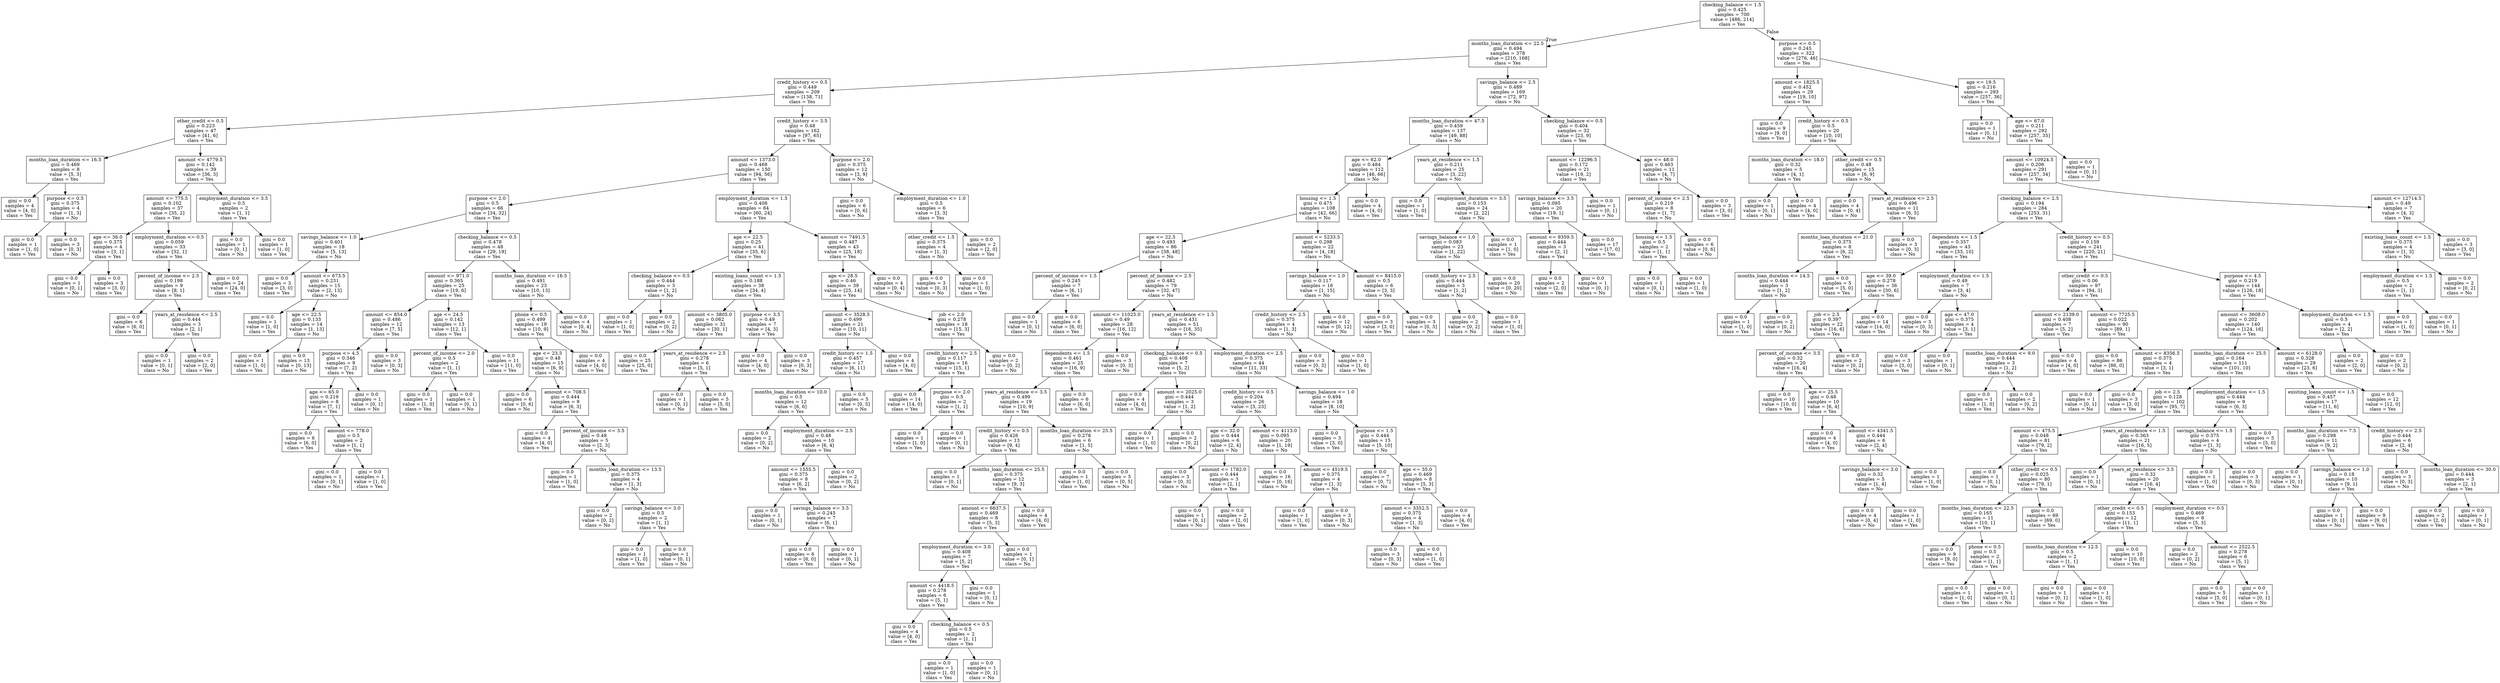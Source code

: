 digraph Tree {
node [shape=box] ;
0 [label="checking_balance <= 1.5\ngini = 0.425\nsamples = 700\nvalue = [486, 214]\nclass = Yes"] ;
1 [label="months_loan_duration <= 22.5\ngini = 0.494\nsamples = 378\nvalue = [210, 168]\nclass = Yes"] ;
0 -> 1 [labeldistance=2.5, labelangle=45, headlabel="True"] ;
2 [label="credit_history <= 0.5\ngini = 0.449\nsamples = 209\nvalue = [138, 71]\nclass = Yes"] ;
1 -> 2 ;
3 [label="other_credit <= 0.5\ngini = 0.223\nsamples = 47\nvalue = [41, 6]\nclass = Yes"] ;
2 -> 3 ;
4 [label="months_loan_duration <= 16.5\ngini = 0.469\nsamples = 8\nvalue = [5, 3]\nclass = Yes"] ;
3 -> 4 ;
5 [label="gini = 0.0\nsamples = 4\nvalue = [4, 0]\nclass = Yes"] ;
4 -> 5 ;
6 [label="purpose <= 0.5\ngini = 0.375\nsamples = 4\nvalue = [1, 3]\nclass = No"] ;
4 -> 6 ;
7 [label="gini = 0.0\nsamples = 1\nvalue = [1, 0]\nclass = Yes"] ;
6 -> 7 ;
8 [label="gini = 0.0\nsamples = 3\nvalue = [0, 3]\nclass = No"] ;
6 -> 8 ;
9 [label="amount <= 4779.5\ngini = 0.142\nsamples = 39\nvalue = [36, 3]\nclass = Yes"] ;
3 -> 9 ;
10 [label="amount <= 775.5\ngini = 0.102\nsamples = 37\nvalue = [35, 2]\nclass = Yes"] ;
9 -> 10 ;
11 [label="age <= 36.0\ngini = 0.375\nsamples = 4\nvalue = [3, 1]\nclass = Yes"] ;
10 -> 11 ;
12 [label="gini = 0.0\nsamples = 1\nvalue = [0, 1]\nclass = No"] ;
11 -> 12 ;
13 [label="gini = 0.0\nsamples = 3\nvalue = [3, 0]\nclass = Yes"] ;
11 -> 13 ;
14 [label="employment_duration <= 0.5\ngini = 0.059\nsamples = 33\nvalue = [32, 1]\nclass = Yes"] ;
10 -> 14 ;
15 [label="percent_of_income <= 2.5\ngini = 0.198\nsamples = 9\nvalue = [8, 1]\nclass = Yes"] ;
14 -> 15 ;
16 [label="gini = 0.0\nsamples = 6\nvalue = [6, 0]\nclass = Yes"] ;
15 -> 16 ;
17 [label="years_at_residence <= 2.5\ngini = 0.444\nsamples = 3\nvalue = [2, 1]\nclass = Yes"] ;
15 -> 17 ;
18 [label="gini = 0.0\nsamples = 1\nvalue = [0, 1]\nclass = No"] ;
17 -> 18 ;
19 [label="gini = 0.0\nsamples = 2\nvalue = [2, 0]\nclass = Yes"] ;
17 -> 19 ;
20 [label="gini = 0.0\nsamples = 24\nvalue = [24, 0]\nclass = Yes"] ;
14 -> 20 ;
21 [label="employment_duration <= 3.5\ngini = 0.5\nsamples = 2\nvalue = [1, 1]\nclass = Yes"] ;
9 -> 21 ;
22 [label="gini = 0.0\nsamples = 1\nvalue = [0, 1]\nclass = No"] ;
21 -> 22 ;
23 [label="gini = 0.0\nsamples = 1\nvalue = [1, 0]\nclass = Yes"] ;
21 -> 23 ;
24 [label="credit_history <= 3.5\ngini = 0.48\nsamples = 162\nvalue = [97, 65]\nclass = Yes"] ;
2 -> 24 ;
25 [label="amount <= 1373.0\ngini = 0.468\nsamples = 150\nvalue = [94, 56]\nclass = Yes"] ;
24 -> 25 ;
26 [label="purpose <= 2.0\ngini = 0.5\nsamples = 66\nvalue = [34, 32]\nclass = Yes"] ;
25 -> 26 ;
27 [label="savings_balance <= 1.0\ngini = 0.401\nsamples = 18\nvalue = [5, 13]\nclass = No"] ;
26 -> 27 ;
28 [label="gini = 0.0\nsamples = 3\nvalue = [3, 0]\nclass = Yes"] ;
27 -> 28 ;
29 [label="amount <= 673.5\ngini = 0.231\nsamples = 15\nvalue = [2, 13]\nclass = No"] ;
27 -> 29 ;
30 [label="gini = 0.0\nsamples = 1\nvalue = [1, 0]\nclass = Yes"] ;
29 -> 30 ;
31 [label="age <= 22.5\ngini = 0.133\nsamples = 14\nvalue = [1, 13]\nclass = No"] ;
29 -> 31 ;
32 [label="gini = 0.0\nsamples = 1\nvalue = [1, 0]\nclass = Yes"] ;
31 -> 32 ;
33 [label="gini = 0.0\nsamples = 13\nvalue = [0, 13]\nclass = No"] ;
31 -> 33 ;
34 [label="checking_balance <= 0.5\ngini = 0.478\nsamples = 48\nvalue = [29, 19]\nclass = Yes"] ;
26 -> 34 ;
35 [label="amount <= 971.0\ngini = 0.365\nsamples = 25\nvalue = [19, 6]\nclass = Yes"] ;
34 -> 35 ;
36 [label="amount <= 854.0\ngini = 0.486\nsamples = 12\nvalue = [7, 5]\nclass = Yes"] ;
35 -> 36 ;
37 [label="purpose <= 4.5\ngini = 0.346\nsamples = 9\nvalue = [7, 2]\nclass = Yes"] ;
36 -> 37 ;
38 [label="age <= 65.0\ngini = 0.219\nsamples = 8\nvalue = [7, 1]\nclass = Yes"] ;
37 -> 38 ;
39 [label="gini = 0.0\nsamples = 6\nvalue = [6, 0]\nclass = Yes"] ;
38 -> 39 ;
40 [label="amount <= 778.0\ngini = 0.5\nsamples = 2\nvalue = [1, 1]\nclass = Yes"] ;
38 -> 40 ;
41 [label="gini = 0.0\nsamples = 1\nvalue = [0, 1]\nclass = No"] ;
40 -> 41 ;
42 [label="gini = 0.0\nsamples = 1\nvalue = [1, 0]\nclass = Yes"] ;
40 -> 42 ;
43 [label="gini = 0.0\nsamples = 1\nvalue = [0, 1]\nclass = No"] ;
37 -> 43 ;
44 [label="gini = 0.0\nsamples = 3\nvalue = [0, 3]\nclass = No"] ;
36 -> 44 ;
45 [label="age <= 24.5\ngini = 0.142\nsamples = 13\nvalue = [12, 1]\nclass = Yes"] ;
35 -> 45 ;
46 [label="percent_of_income <= 2.0\ngini = 0.5\nsamples = 2\nvalue = [1, 1]\nclass = Yes"] ;
45 -> 46 ;
47 [label="gini = 0.0\nsamples = 1\nvalue = [1, 0]\nclass = Yes"] ;
46 -> 47 ;
48 [label="gini = 0.0\nsamples = 1\nvalue = [0, 1]\nclass = No"] ;
46 -> 48 ;
49 [label="gini = 0.0\nsamples = 11\nvalue = [11, 0]\nclass = Yes"] ;
45 -> 49 ;
50 [label="months_loan_duration <= 16.5\ngini = 0.491\nsamples = 23\nvalue = [10, 13]\nclass = No"] ;
34 -> 50 ;
51 [label="phone <= 0.5\ngini = 0.499\nsamples = 19\nvalue = [10, 9]\nclass = Yes"] ;
50 -> 51 ;
52 [label="age <= 23.5\ngini = 0.48\nsamples = 15\nvalue = [6, 9]\nclass = No"] ;
51 -> 52 ;
53 [label="gini = 0.0\nsamples = 6\nvalue = [0, 6]\nclass = No"] ;
52 -> 53 ;
54 [label="amount <= 708.5\ngini = 0.444\nsamples = 9\nvalue = [6, 3]\nclass = Yes"] ;
52 -> 54 ;
55 [label="gini = 0.0\nsamples = 4\nvalue = [4, 0]\nclass = Yes"] ;
54 -> 55 ;
56 [label="percent_of_income <= 3.5\ngini = 0.48\nsamples = 5\nvalue = [2, 3]\nclass = No"] ;
54 -> 56 ;
57 [label="gini = 0.0\nsamples = 1\nvalue = [1, 0]\nclass = Yes"] ;
56 -> 57 ;
58 [label="months_loan_duration <= 13.5\ngini = 0.375\nsamples = 4\nvalue = [1, 3]\nclass = No"] ;
56 -> 58 ;
59 [label="gini = 0.0\nsamples = 2\nvalue = [0, 2]\nclass = No"] ;
58 -> 59 ;
60 [label="savings_balance <= 3.0\ngini = 0.5\nsamples = 2\nvalue = [1, 1]\nclass = Yes"] ;
58 -> 60 ;
61 [label="gini = 0.0\nsamples = 1\nvalue = [1, 0]\nclass = Yes"] ;
60 -> 61 ;
62 [label="gini = 0.0\nsamples = 1\nvalue = [0, 1]\nclass = No"] ;
60 -> 62 ;
63 [label="gini = 0.0\nsamples = 4\nvalue = [4, 0]\nclass = Yes"] ;
51 -> 63 ;
64 [label="gini = 0.0\nsamples = 4\nvalue = [0, 4]\nclass = No"] ;
50 -> 64 ;
65 [label="employment_duration <= 1.5\ngini = 0.408\nsamples = 84\nvalue = [60, 24]\nclass = Yes"] ;
25 -> 65 ;
66 [label="age <= 22.5\ngini = 0.25\nsamples = 41\nvalue = [35, 6]\nclass = Yes"] ;
65 -> 66 ;
67 [label="checking_balance <= 0.5\ngini = 0.444\nsamples = 3\nvalue = [1, 2]\nclass = No"] ;
66 -> 67 ;
68 [label="gini = 0.0\nsamples = 1\nvalue = [1, 0]\nclass = Yes"] ;
67 -> 68 ;
69 [label="gini = 0.0\nsamples = 2\nvalue = [0, 2]\nclass = No"] ;
67 -> 69 ;
70 [label="existing_loans_count <= 1.5\ngini = 0.188\nsamples = 38\nvalue = [34, 4]\nclass = Yes"] ;
66 -> 70 ;
71 [label="amount <= 3805.0\ngini = 0.062\nsamples = 31\nvalue = [30, 1]\nclass = Yes"] ;
70 -> 71 ;
72 [label="gini = 0.0\nsamples = 25\nvalue = [25, 0]\nclass = Yes"] ;
71 -> 72 ;
73 [label="years_at_residence <= 2.5\ngini = 0.278\nsamples = 6\nvalue = [5, 1]\nclass = Yes"] ;
71 -> 73 ;
74 [label="gini = 0.0\nsamples = 1\nvalue = [0, 1]\nclass = No"] ;
73 -> 74 ;
75 [label="gini = 0.0\nsamples = 5\nvalue = [5, 0]\nclass = Yes"] ;
73 -> 75 ;
76 [label="purpose <= 3.5\ngini = 0.49\nsamples = 7\nvalue = [4, 3]\nclass = Yes"] ;
70 -> 76 ;
77 [label="gini = 0.0\nsamples = 4\nvalue = [4, 0]\nclass = Yes"] ;
76 -> 77 ;
78 [label="gini = 0.0\nsamples = 3\nvalue = [0, 3]\nclass = No"] ;
76 -> 78 ;
79 [label="amount <= 7491.5\ngini = 0.487\nsamples = 43\nvalue = [25, 18]\nclass = Yes"] ;
65 -> 79 ;
80 [label="age <= 28.5\ngini = 0.46\nsamples = 39\nvalue = [25, 14]\nclass = Yes"] ;
79 -> 80 ;
81 [label="amount <= 3528.5\ngini = 0.499\nsamples = 21\nvalue = [10, 11]\nclass = No"] ;
80 -> 81 ;
82 [label="credit_history <= 1.5\ngini = 0.457\nsamples = 17\nvalue = [6, 11]\nclass = No"] ;
81 -> 82 ;
83 [label="months_loan_duration <= 10.0\ngini = 0.5\nsamples = 12\nvalue = [6, 6]\nclass = Yes"] ;
82 -> 83 ;
84 [label="gini = 0.0\nsamples = 2\nvalue = [0, 2]\nclass = No"] ;
83 -> 84 ;
85 [label="employment_duration <= 2.5\ngini = 0.48\nsamples = 10\nvalue = [6, 4]\nclass = Yes"] ;
83 -> 85 ;
86 [label="amount <= 1555.5\ngini = 0.375\nsamples = 8\nvalue = [6, 2]\nclass = Yes"] ;
85 -> 86 ;
87 [label="gini = 0.0\nsamples = 1\nvalue = [0, 1]\nclass = No"] ;
86 -> 87 ;
88 [label="savings_balance <= 3.5\ngini = 0.245\nsamples = 7\nvalue = [6, 1]\nclass = Yes"] ;
86 -> 88 ;
89 [label="gini = 0.0\nsamples = 6\nvalue = [6, 0]\nclass = Yes"] ;
88 -> 89 ;
90 [label="gini = 0.0\nsamples = 1\nvalue = [0, 1]\nclass = No"] ;
88 -> 90 ;
91 [label="gini = 0.0\nsamples = 2\nvalue = [0, 2]\nclass = No"] ;
85 -> 91 ;
92 [label="gini = 0.0\nsamples = 5\nvalue = [0, 5]\nclass = No"] ;
82 -> 92 ;
93 [label="gini = 0.0\nsamples = 4\nvalue = [4, 0]\nclass = Yes"] ;
81 -> 93 ;
94 [label="job <= 2.0\ngini = 0.278\nsamples = 18\nvalue = [15, 3]\nclass = Yes"] ;
80 -> 94 ;
95 [label="credit_history <= 2.5\ngini = 0.117\nsamples = 16\nvalue = [15, 1]\nclass = Yes"] ;
94 -> 95 ;
96 [label="gini = 0.0\nsamples = 14\nvalue = [14, 0]\nclass = Yes"] ;
95 -> 96 ;
97 [label="purpose <= 2.0\ngini = 0.5\nsamples = 2\nvalue = [1, 1]\nclass = Yes"] ;
95 -> 97 ;
98 [label="gini = 0.0\nsamples = 1\nvalue = [1, 0]\nclass = Yes"] ;
97 -> 98 ;
99 [label="gini = 0.0\nsamples = 1\nvalue = [0, 1]\nclass = No"] ;
97 -> 99 ;
100 [label="gini = 0.0\nsamples = 2\nvalue = [0, 2]\nclass = No"] ;
94 -> 100 ;
101 [label="gini = 0.0\nsamples = 4\nvalue = [0, 4]\nclass = No"] ;
79 -> 101 ;
102 [label="purpose <= 2.0\ngini = 0.375\nsamples = 12\nvalue = [3, 9]\nclass = No"] ;
24 -> 102 ;
103 [label="gini = 0.0\nsamples = 6\nvalue = [0, 6]\nclass = No"] ;
102 -> 103 ;
104 [label="employment_duration <= 1.0\ngini = 0.5\nsamples = 6\nvalue = [3, 3]\nclass = Yes"] ;
102 -> 104 ;
105 [label="other_credit <= 1.5\ngini = 0.375\nsamples = 4\nvalue = [1, 3]\nclass = No"] ;
104 -> 105 ;
106 [label="gini = 0.0\nsamples = 3\nvalue = [0, 3]\nclass = No"] ;
105 -> 106 ;
107 [label="gini = 0.0\nsamples = 1\nvalue = [1, 0]\nclass = Yes"] ;
105 -> 107 ;
108 [label="gini = 0.0\nsamples = 2\nvalue = [2, 0]\nclass = Yes"] ;
104 -> 108 ;
109 [label="savings_balance <= 2.5\ngini = 0.489\nsamples = 169\nvalue = [72, 97]\nclass = No"] ;
1 -> 109 ;
110 [label="months_loan_duration <= 47.5\ngini = 0.459\nsamples = 137\nvalue = [49, 88]\nclass = No"] ;
109 -> 110 ;
111 [label="age <= 62.0\ngini = 0.484\nsamples = 112\nvalue = [46, 66]\nclass = No"] ;
110 -> 111 ;
112 [label="housing <= 1.5\ngini = 0.475\nsamples = 108\nvalue = [42, 66]\nclass = No"] ;
111 -> 112 ;
113 [label="age <= 22.5\ngini = 0.493\nsamples = 86\nvalue = [38, 48]\nclass = No"] ;
112 -> 113 ;
114 [label="percent_of_income <= 1.5\ngini = 0.245\nsamples = 7\nvalue = [6, 1]\nclass = Yes"] ;
113 -> 114 ;
115 [label="gini = 0.0\nsamples = 1\nvalue = [0, 1]\nclass = No"] ;
114 -> 115 ;
116 [label="gini = 0.0\nsamples = 6\nvalue = [6, 0]\nclass = Yes"] ;
114 -> 116 ;
117 [label="percent_of_income <= 2.5\ngini = 0.482\nsamples = 79\nvalue = [32, 47]\nclass = No"] ;
113 -> 117 ;
118 [label="amount <= 11025.0\ngini = 0.49\nsamples = 28\nvalue = [16, 12]\nclass = Yes"] ;
117 -> 118 ;
119 [label="dependents <= 1.5\ngini = 0.461\nsamples = 25\nvalue = [16, 9]\nclass = Yes"] ;
118 -> 119 ;
120 [label="years_at_residence <= 3.5\ngini = 0.499\nsamples = 19\nvalue = [10, 9]\nclass = Yes"] ;
119 -> 120 ;
121 [label="credit_history <= 0.5\ngini = 0.426\nsamples = 13\nvalue = [9, 4]\nclass = Yes"] ;
120 -> 121 ;
122 [label="gini = 0.0\nsamples = 1\nvalue = [0, 1]\nclass = No"] ;
121 -> 122 ;
123 [label="months_loan_duration <= 25.5\ngini = 0.375\nsamples = 12\nvalue = [9, 3]\nclass = Yes"] ;
121 -> 123 ;
124 [label="amount <= 6637.5\ngini = 0.469\nsamples = 8\nvalue = [5, 3]\nclass = Yes"] ;
123 -> 124 ;
125 [label="employment_duration <= 3.0\ngini = 0.408\nsamples = 7\nvalue = [5, 2]\nclass = Yes"] ;
124 -> 125 ;
126 [label="amount <= 4418.5\ngini = 0.278\nsamples = 6\nvalue = [5, 1]\nclass = Yes"] ;
125 -> 126 ;
127 [label="gini = 0.0\nsamples = 4\nvalue = [4, 0]\nclass = Yes"] ;
126 -> 127 ;
128 [label="checking_balance <= 0.5\ngini = 0.5\nsamples = 2\nvalue = [1, 1]\nclass = Yes"] ;
126 -> 128 ;
129 [label="gini = 0.0\nsamples = 1\nvalue = [1, 0]\nclass = Yes"] ;
128 -> 129 ;
130 [label="gini = 0.0\nsamples = 1\nvalue = [0, 1]\nclass = No"] ;
128 -> 130 ;
131 [label="gini = 0.0\nsamples = 1\nvalue = [0, 1]\nclass = No"] ;
125 -> 131 ;
132 [label="gini = 0.0\nsamples = 1\nvalue = [0, 1]\nclass = No"] ;
124 -> 132 ;
133 [label="gini = 0.0\nsamples = 4\nvalue = [4, 0]\nclass = Yes"] ;
123 -> 133 ;
134 [label="months_loan_duration <= 25.5\ngini = 0.278\nsamples = 6\nvalue = [1, 5]\nclass = No"] ;
120 -> 134 ;
135 [label="gini = 0.0\nsamples = 1\nvalue = [1, 0]\nclass = Yes"] ;
134 -> 135 ;
136 [label="gini = 0.0\nsamples = 5\nvalue = [0, 5]\nclass = No"] ;
134 -> 136 ;
137 [label="gini = 0.0\nsamples = 6\nvalue = [6, 0]\nclass = Yes"] ;
119 -> 137 ;
138 [label="gini = 0.0\nsamples = 3\nvalue = [0, 3]\nclass = No"] ;
118 -> 138 ;
139 [label="years_at_residence <= 1.5\ngini = 0.431\nsamples = 51\nvalue = [16, 35]\nclass = No"] ;
117 -> 139 ;
140 [label="checking_balance <= 0.5\ngini = 0.408\nsamples = 7\nvalue = [5, 2]\nclass = Yes"] ;
139 -> 140 ;
141 [label="gini = 0.0\nsamples = 4\nvalue = [4, 0]\nclass = Yes"] ;
140 -> 141 ;
142 [label="amount <= 2025.0\ngini = 0.444\nsamples = 3\nvalue = [1, 2]\nclass = No"] ;
140 -> 142 ;
143 [label="gini = 0.0\nsamples = 1\nvalue = [1, 0]\nclass = Yes"] ;
142 -> 143 ;
144 [label="gini = 0.0\nsamples = 2\nvalue = [0, 2]\nclass = No"] ;
142 -> 144 ;
145 [label="employment_duration <= 2.5\ngini = 0.375\nsamples = 44\nvalue = [11, 33]\nclass = No"] ;
139 -> 145 ;
146 [label="credit_history <= 0.5\ngini = 0.204\nsamples = 26\nvalue = [3, 23]\nclass = No"] ;
145 -> 146 ;
147 [label="age <= 32.0\ngini = 0.444\nsamples = 6\nvalue = [2, 4]\nclass = No"] ;
146 -> 147 ;
148 [label="gini = 0.0\nsamples = 3\nvalue = [0, 3]\nclass = No"] ;
147 -> 148 ;
149 [label="amount <= 1782.0\ngini = 0.444\nsamples = 3\nvalue = [2, 1]\nclass = Yes"] ;
147 -> 149 ;
150 [label="gini = 0.0\nsamples = 1\nvalue = [0, 1]\nclass = No"] ;
149 -> 150 ;
151 [label="gini = 0.0\nsamples = 2\nvalue = [2, 0]\nclass = Yes"] ;
149 -> 151 ;
152 [label="amount <= 4113.0\ngini = 0.095\nsamples = 20\nvalue = [1, 19]\nclass = No"] ;
146 -> 152 ;
153 [label="gini = 0.0\nsamples = 16\nvalue = [0, 16]\nclass = No"] ;
152 -> 153 ;
154 [label="amount <= 4519.5\ngini = 0.375\nsamples = 4\nvalue = [1, 3]\nclass = No"] ;
152 -> 154 ;
155 [label="gini = 0.0\nsamples = 1\nvalue = [1, 0]\nclass = Yes"] ;
154 -> 155 ;
156 [label="gini = 0.0\nsamples = 3\nvalue = [0, 3]\nclass = No"] ;
154 -> 156 ;
157 [label="savings_balance <= 1.0\ngini = 0.494\nsamples = 18\nvalue = [8, 10]\nclass = No"] ;
145 -> 157 ;
158 [label="gini = 0.0\nsamples = 3\nvalue = [3, 0]\nclass = Yes"] ;
157 -> 158 ;
159 [label="purpose <= 1.5\ngini = 0.444\nsamples = 15\nvalue = [5, 10]\nclass = No"] ;
157 -> 159 ;
160 [label="gini = 0.0\nsamples = 7\nvalue = [0, 7]\nclass = No"] ;
159 -> 160 ;
161 [label="age <= 35.0\ngini = 0.469\nsamples = 8\nvalue = [5, 3]\nclass = Yes"] ;
159 -> 161 ;
162 [label="amount <= 3352.5\ngini = 0.375\nsamples = 4\nvalue = [1, 3]\nclass = No"] ;
161 -> 162 ;
163 [label="gini = 0.0\nsamples = 3\nvalue = [0, 3]\nclass = No"] ;
162 -> 163 ;
164 [label="gini = 0.0\nsamples = 1\nvalue = [1, 0]\nclass = Yes"] ;
162 -> 164 ;
165 [label="gini = 0.0\nsamples = 4\nvalue = [4, 0]\nclass = Yes"] ;
161 -> 165 ;
166 [label="amount <= 5233.5\ngini = 0.298\nsamples = 22\nvalue = [4, 18]\nclass = No"] ;
112 -> 166 ;
167 [label="savings_balance <= 1.0\ngini = 0.117\nsamples = 16\nvalue = [1, 15]\nclass = No"] ;
166 -> 167 ;
168 [label="credit_history <= 2.5\ngini = 0.375\nsamples = 4\nvalue = [1, 3]\nclass = No"] ;
167 -> 168 ;
169 [label="gini = 0.0\nsamples = 3\nvalue = [0, 3]\nclass = No"] ;
168 -> 169 ;
170 [label="gini = 0.0\nsamples = 1\nvalue = [1, 0]\nclass = Yes"] ;
168 -> 170 ;
171 [label="gini = 0.0\nsamples = 12\nvalue = [0, 12]\nclass = No"] ;
167 -> 171 ;
172 [label="amount <= 8415.0\ngini = 0.5\nsamples = 6\nvalue = [3, 3]\nclass = Yes"] ;
166 -> 172 ;
173 [label="gini = 0.0\nsamples = 3\nvalue = [3, 0]\nclass = Yes"] ;
172 -> 173 ;
174 [label="gini = 0.0\nsamples = 3\nvalue = [0, 3]\nclass = No"] ;
172 -> 174 ;
175 [label="gini = 0.0\nsamples = 4\nvalue = [4, 0]\nclass = Yes"] ;
111 -> 175 ;
176 [label="years_at_residence <= 1.5\ngini = 0.211\nsamples = 25\nvalue = [3, 22]\nclass = No"] ;
110 -> 176 ;
177 [label="gini = 0.0\nsamples = 1\nvalue = [1, 0]\nclass = Yes"] ;
176 -> 177 ;
178 [label="employment_duration <= 3.5\ngini = 0.153\nsamples = 24\nvalue = [2, 22]\nclass = No"] ;
176 -> 178 ;
179 [label="savings_balance <= 1.0\ngini = 0.083\nsamples = 23\nvalue = [1, 22]\nclass = No"] ;
178 -> 179 ;
180 [label="credit_history <= 2.5\ngini = 0.444\nsamples = 3\nvalue = [1, 2]\nclass = No"] ;
179 -> 180 ;
181 [label="gini = 0.0\nsamples = 2\nvalue = [0, 2]\nclass = No"] ;
180 -> 181 ;
182 [label="gini = 0.0\nsamples = 1\nvalue = [1, 0]\nclass = Yes"] ;
180 -> 182 ;
183 [label="gini = 0.0\nsamples = 20\nvalue = [0, 20]\nclass = No"] ;
179 -> 183 ;
184 [label="gini = 0.0\nsamples = 1\nvalue = [1, 0]\nclass = Yes"] ;
178 -> 184 ;
185 [label="checking_balance <= 0.5\ngini = 0.404\nsamples = 32\nvalue = [23, 9]\nclass = Yes"] ;
109 -> 185 ;
186 [label="amount <= 12296.5\ngini = 0.172\nsamples = 21\nvalue = [19, 2]\nclass = Yes"] ;
185 -> 186 ;
187 [label="savings_balance <= 3.5\ngini = 0.095\nsamples = 20\nvalue = [19, 1]\nclass = Yes"] ;
186 -> 187 ;
188 [label="amount <= 9359.5\ngini = 0.444\nsamples = 3\nvalue = [2, 1]\nclass = Yes"] ;
187 -> 188 ;
189 [label="gini = 0.0\nsamples = 2\nvalue = [2, 0]\nclass = Yes"] ;
188 -> 189 ;
190 [label="gini = 0.0\nsamples = 1\nvalue = [0, 1]\nclass = No"] ;
188 -> 190 ;
191 [label="gini = 0.0\nsamples = 17\nvalue = [17, 0]\nclass = Yes"] ;
187 -> 191 ;
192 [label="gini = 0.0\nsamples = 1\nvalue = [0, 1]\nclass = No"] ;
186 -> 192 ;
193 [label="age <= 48.0\ngini = 0.463\nsamples = 11\nvalue = [4, 7]\nclass = No"] ;
185 -> 193 ;
194 [label="percent_of_income <= 2.5\ngini = 0.219\nsamples = 8\nvalue = [1, 7]\nclass = No"] ;
193 -> 194 ;
195 [label="housing <= 1.5\ngini = 0.5\nsamples = 2\nvalue = [1, 1]\nclass = Yes"] ;
194 -> 195 ;
196 [label="gini = 0.0\nsamples = 1\nvalue = [0, 1]\nclass = No"] ;
195 -> 196 ;
197 [label="gini = 0.0\nsamples = 1\nvalue = [1, 0]\nclass = Yes"] ;
195 -> 197 ;
198 [label="gini = 0.0\nsamples = 6\nvalue = [0, 6]\nclass = No"] ;
194 -> 198 ;
199 [label="gini = 0.0\nsamples = 3\nvalue = [3, 0]\nclass = Yes"] ;
193 -> 199 ;
200 [label="purpose <= 0.5\ngini = 0.245\nsamples = 322\nvalue = [276, 46]\nclass = Yes"] ;
0 -> 200 [labeldistance=2.5, labelangle=-45, headlabel="False"] ;
201 [label="amount <= 1825.5\ngini = 0.452\nsamples = 29\nvalue = [19, 10]\nclass = Yes"] ;
200 -> 201 ;
202 [label="gini = 0.0\nsamples = 9\nvalue = [9, 0]\nclass = Yes"] ;
201 -> 202 ;
203 [label="credit_history <= 0.5\ngini = 0.5\nsamples = 20\nvalue = [10, 10]\nclass = Yes"] ;
201 -> 203 ;
204 [label="months_loan_duration <= 18.0\ngini = 0.32\nsamples = 5\nvalue = [4, 1]\nclass = Yes"] ;
203 -> 204 ;
205 [label="gini = 0.0\nsamples = 1\nvalue = [0, 1]\nclass = No"] ;
204 -> 205 ;
206 [label="gini = 0.0\nsamples = 4\nvalue = [4, 0]\nclass = Yes"] ;
204 -> 206 ;
207 [label="other_credit <= 0.5\ngini = 0.48\nsamples = 15\nvalue = [6, 9]\nclass = No"] ;
203 -> 207 ;
208 [label="gini = 0.0\nsamples = 4\nvalue = [0, 4]\nclass = No"] ;
207 -> 208 ;
209 [label="years_at_residence <= 2.5\ngini = 0.496\nsamples = 11\nvalue = [6, 5]\nclass = Yes"] ;
207 -> 209 ;
210 [label="months_loan_duration <= 21.0\ngini = 0.375\nsamples = 8\nvalue = [6, 2]\nclass = Yes"] ;
209 -> 210 ;
211 [label="months_loan_duration <= 14.5\ngini = 0.444\nsamples = 3\nvalue = [1, 2]\nclass = No"] ;
210 -> 211 ;
212 [label="gini = 0.0\nsamples = 1\nvalue = [1, 0]\nclass = Yes"] ;
211 -> 212 ;
213 [label="gini = 0.0\nsamples = 2\nvalue = [0, 2]\nclass = No"] ;
211 -> 213 ;
214 [label="gini = 0.0\nsamples = 5\nvalue = [5, 0]\nclass = Yes"] ;
210 -> 214 ;
215 [label="gini = 0.0\nsamples = 3\nvalue = [0, 3]\nclass = No"] ;
209 -> 215 ;
216 [label="age <= 19.5\ngini = 0.216\nsamples = 293\nvalue = [257, 36]\nclass = Yes"] ;
200 -> 216 ;
217 [label="gini = 0.0\nsamples = 1\nvalue = [0, 1]\nclass = No"] ;
216 -> 217 ;
218 [label="age <= 67.0\ngini = 0.211\nsamples = 292\nvalue = [257, 35]\nclass = Yes"] ;
216 -> 218 ;
219 [label="amount <= 10924.5\ngini = 0.206\nsamples = 291\nvalue = [257, 34]\nclass = Yes"] ;
218 -> 219 ;
220 [label="checking_balance <= 2.5\ngini = 0.194\nsamples = 284\nvalue = [253, 31]\nclass = Yes"] ;
219 -> 220 ;
221 [label="dependents <= 1.5\ngini = 0.357\nsamples = 43\nvalue = [33, 10]\nclass = Yes"] ;
220 -> 221 ;
222 [label="age <= 39.0\ngini = 0.278\nsamples = 36\nvalue = [30, 6]\nclass = Yes"] ;
221 -> 222 ;
223 [label="job <= 2.5\ngini = 0.397\nsamples = 22\nvalue = [16, 6]\nclass = Yes"] ;
222 -> 223 ;
224 [label="percent_of_income <= 3.5\ngini = 0.32\nsamples = 20\nvalue = [16, 4]\nclass = Yes"] ;
223 -> 224 ;
225 [label="gini = 0.0\nsamples = 10\nvalue = [10, 0]\nclass = Yes"] ;
224 -> 225 ;
226 [label="age <= 25.5\ngini = 0.48\nsamples = 10\nvalue = [6, 4]\nclass = Yes"] ;
224 -> 226 ;
227 [label="gini = 0.0\nsamples = 4\nvalue = [4, 0]\nclass = Yes"] ;
226 -> 227 ;
228 [label="amount <= 4341.5\ngini = 0.444\nsamples = 6\nvalue = [2, 4]\nclass = No"] ;
226 -> 228 ;
229 [label="savings_balance <= 3.0\ngini = 0.32\nsamples = 5\nvalue = [1, 4]\nclass = No"] ;
228 -> 229 ;
230 [label="gini = 0.0\nsamples = 4\nvalue = [0, 4]\nclass = No"] ;
229 -> 230 ;
231 [label="gini = 0.0\nsamples = 1\nvalue = [1, 0]\nclass = Yes"] ;
229 -> 231 ;
232 [label="gini = 0.0\nsamples = 1\nvalue = [1, 0]\nclass = Yes"] ;
228 -> 232 ;
233 [label="gini = 0.0\nsamples = 2\nvalue = [0, 2]\nclass = No"] ;
223 -> 233 ;
234 [label="gini = 0.0\nsamples = 14\nvalue = [14, 0]\nclass = Yes"] ;
222 -> 234 ;
235 [label="employment_duration <= 1.5\ngini = 0.49\nsamples = 7\nvalue = [3, 4]\nclass = No"] ;
221 -> 235 ;
236 [label="gini = 0.0\nsamples = 3\nvalue = [0, 3]\nclass = No"] ;
235 -> 236 ;
237 [label="age <= 47.0\ngini = 0.375\nsamples = 4\nvalue = [3, 1]\nclass = Yes"] ;
235 -> 237 ;
238 [label="gini = 0.0\nsamples = 3\nvalue = [3, 0]\nclass = Yes"] ;
237 -> 238 ;
239 [label="gini = 0.0\nsamples = 1\nvalue = [0, 1]\nclass = No"] ;
237 -> 239 ;
240 [label="credit_history <= 0.5\ngini = 0.159\nsamples = 241\nvalue = [220, 21]\nclass = Yes"] ;
220 -> 240 ;
241 [label="other_credit <= 0.5\ngini = 0.06\nsamples = 97\nvalue = [94, 3]\nclass = Yes"] ;
240 -> 241 ;
242 [label="amount <= 2139.0\ngini = 0.408\nsamples = 7\nvalue = [5, 2]\nclass = Yes"] ;
241 -> 242 ;
243 [label="months_loan_duration <= 9.0\ngini = 0.444\nsamples = 3\nvalue = [1, 2]\nclass = No"] ;
242 -> 243 ;
244 [label="gini = 0.0\nsamples = 1\nvalue = [1, 0]\nclass = Yes"] ;
243 -> 244 ;
245 [label="gini = 0.0\nsamples = 2\nvalue = [0, 2]\nclass = No"] ;
243 -> 245 ;
246 [label="gini = 0.0\nsamples = 4\nvalue = [4, 0]\nclass = Yes"] ;
242 -> 246 ;
247 [label="amount <= 7725.5\ngini = 0.022\nsamples = 90\nvalue = [89, 1]\nclass = Yes"] ;
241 -> 247 ;
248 [label="gini = 0.0\nsamples = 86\nvalue = [86, 0]\nclass = Yes"] ;
247 -> 248 ;
249 [label="amount <= 8356.5\ngini = 0.375\nsamples = 4\nvalue = [3, 1]\nclass = Yes"] ;
247 -> 249 ;
250 [label="gini = 0.0\nsamples = 1\nvalue = [0, 1]\nclass = No"] ;
249 -> 250 ;
251 [label="gini = 0.0\nsamples = 3\nvalue = [3, 0]\nclass = Yes"] ;
249 -> 251 ;
252 [label="purpose <= 4.5\ngini = 0.219\nsamples = 144\nvalue = [126, 18]\nclass = Yes"] ;
240 -> 252 ;
253 [label="amount <= 3608.0\ngini = 0.202\nsamples = 140\nvalue = [124, 16]\nclass = Yes"] ;
252 -> 253 ;
254 [label="months_loan_duration <= 25.5\ngini = 0.164\nsamples = 111\nvalue = [101, 10]\nclass = Yes"] ;
253 -> 254 ;
255 [label="job <= 2.5\ngini = 0.128\nsamples = 102\nvalue = [95, 7]\nclass = Yes"] ;
254 -> 255 ;
256 [label="amount <= 475.5\ngini = 0.048\nsamples = 81\nvalue = [79, 2]\nclass = Yes"] ;
255 -> 256 ;
257 [label="gini = 0.0\nsamples = 1\nvalue = [0, 1]\nclass = No"] ;
256 -> 257 ;
258 [label="other_credit <= 0.5\ngini = 0.025\nsamples = 80\nvalue = [79, 1]\nclass = Yes"] ;
256 -> 258 ;
259 [label="months_loan_duration <= 22.5\ngini = 0.165\nsamples = 11\nvalue = [10, 1]\nclass = Yes"] ;
258 -> 259 ;
260 [label="gini = 0.0\nsamples = 9\nvalue = [9, 0]\nclass = Yes"] ;
259 -> 260 ;
261 [label="phone <= 0.5\ngini = 0.5\nsamples = 2\nvalue = [1, 1]\nclass = Yes"] ;
259 -> 261 ;
262 [label="gini = 0.0\nsamples = 1\nvalue = [1, 0]\nclass = Yes"] ;
261 -> 262 ;
263 [label="gini = 0.0\nsamples = 1\nvalue = [0, 1]\nclass = No"] ;
261 -> 263 ;
264 [label="gini = 0.0\nsamples = 69\nvalue = [69, 0]\nclass = Yes"] ;
258 -> 264 ;
265 [label="years_at_residence <= 1.5\ngini = 0.363\nsamples = 21\nvalue = [16, 5]\nclass = Yes"] ;
255 -> 265 ;
266 [label="gini = 0.0\nsamples = 1\nvalue = [0, 1]\nclass = No"] ;
265 -> 266 ;
267 [label="years_at_residence <= 3.5\ngini = 0.32\nsamples = 20\nvalue = [16, 4]\nclass = Yes"] ;
265 -> 267 ;
268 [label="other_credit <= 0.5\ngini = 0.153\nsamples = 12\nvalue = [11, 1]\nclass = Yes"] ;
267 -> 268 ;
269 [label="months_loan_duration <= 12.5\ngini = 0.5\nsamples = 2\nvalue = [1, 1]\nclass = Yes"] ;
268 -> 269 ;
270 [label="gini = 0.0\nsamples = 1\nvalue = [0, 1]\nclass = No"] ;
269 -> 270 ;
271 [label="gini = 0.0\nsamples = 1\nvalue = [1, 0]\nclass = Yes"] ;
269 -> 271 ;
272 [label="gini = 0.0\nsamples = 10\nvalue = [10, 0]\nclass = Yes"] ;
268 -> 272 ;
273 [label="employment_duration <= 0.5\ngini = 0.469\nsamples = 8\nvalue = [5, 3]\nclass = Yes"] ;
267 -> 273 ;
274 [label="gini = 0.0\nsamples = 2\nvalue = [0, 2]\nclass = No"] ;
273 -> 274 ;
275 [label="amount <= 2522.5\ngini = 0.278\nsamples = 6\nvalue = [5, 1]\nclass = Yes"] ;
273 -> 275 ;
276 [label="gini = 0.0\nsamples = 5\nvalue = [5, 0]\nclass = Yes"] ;
275 -> 276 ;
277 [label="gini = 0.0\nsamples = 1\nvalue = [0, 1]\nclass = No"] ;
275 -> 277 ;
278 [label="employment_duration <= 1.5\ngini = 0.444\nsamples = 9\nvalue = [6, 3]\nclass = Yes"] ;
254 -> 278 ;
279 [label="savings_balance <= 1.5\ngini = 0.375\nsamples = 4\nvalue = [1, 3]\nclass = No"] ;
278 -> 279 ;
280 [label="gini = 0.0\nsamples = 1\nvalue = [1, 0]\nclass = Yes"] ;
279 -> 280 ;
281 [label="gini = 0.0\nsamples = 3\nvalue = [0, 3]\nclass = No"] ;
279 -> 281 ;
282 [label="gini = 0.0\nsamples = 5\nvalue = [5, 0]\nclass = Yes"] ;
278 -> 282 ;
283 [label="amount <= 6128.0\ngini = 0.328\nsamples = 29\nvalue = [23, 6]\nclass = Yes"] ;
253 -> 283 ;
284 [label="existing_loans_count <= 1.5\ngini = 0.457\nsamples = 17\nvalue = [11, 6]\nclass = Yes"] ;
283 -> 284 ;
285 [label="months_loan_duration <= 7.5\ngini = 0.298\nsamples = 11\nvalue = [9, 2]\nclass = Yes"] ;
284 -> 285 ;
286 [label="gini = 0.0\nsamples = 1\nvalue = [0, 1]\nclass = No"] ;
285 -> 286 ;
287 [label="savings_balance <= 1.0\ngini = 0.18\nsamples = 10\nvalue = [9, 1]\nclass = Yes"] ;
285 -> 287 ;
288 [label="gini = 0.0\nsamples = 1\nvalue = [0, 1]\nclass = No"] ;
287 -> 288 ;
289 [label="gini = 0.0\nsamples = 9\nvalue = [9, 0]\nclass = Yes"] ;
287 -> 289 ;
290 [label="credit_history <= 2.5\ngini = 0.444\nsamples = 6\nvalue = [2, 4]\nclass = No"] ;
284 -> 290 ;
291 [label="gini = 0.0\nsamples = 3\nvalue = [0, 3]\nclass = No"] ;
290 -> 291 ;
292 [label="months_loan_duration <= 30.0\ngini = 0.444\nsamples = 3\nvalue = [2, 1]\nclass = Yes"] ;
290 -> 292 ;
293 [label="gini = 0.0\nsamples = 2\nvalue = [2, 0]\nclass = Yes"] ;
292 -> 293 ;
294 [label="gini = 0.0\nsamples = 1\nvalue = [0, 1]\nclass = No"] ;
292 -> 294 ;
295 [label="gini = 0.0\nsamples = 12\nvalue = [12, 0]\nclass = Yes"] ;
283 -> 295 ;
296 [label="employment_duration <= 1.5\ngini = 0.5\nsamples = 4\nvalue = [2, 2]\nclass = Yes"] ;
252 -> 296 ;
297 [label="gini = 0.0\nsamples = 2\nvalue = [2, 0]\nclass = Yes"] ;
296 -> 297 ;
298 [label="gini = 0.0\nsamples = 2\nvalue = [0, 2]\nclass = No"] ;
296 -> 298 ;
299 [label="amount <= 12714.5\ngini = 0.49\nsamples = 7\nvalue = [4, 3]\nclass = Yes"] ;
219 -> 299 ;
300 [label="existing_loans_count <= 1.5\ngini = 0.375\nsamples = 4\nvalue = [1, 3]\nclass = No"] ;
299 -> 300 ;
301 [label="employment_duration <= 1.5\ngini = 0.5\nsamples = 2\nvalue = [1, 1]\nclass = Yes"] ;
300 -> 301 ;
302 [label="gini = 0.0\nsamples = 1\nvalue = [1, 0]\nclass = Yes"] ;
301 -> 302 ;
303 [label="gini = 0.0\nsamples = 1\nvalue = [0, 1]\nclass = No"] ;
301 -> 303 ;
304 [label="gini = 0.0\nsamples = 2\nvalue = [0, 2]\nclass = No"] ;
300 -> 304 ;
305 [label="gini = 0.0\nsamples = 3\nvalue = [3, 0]\nclass = Yes"] ;
299 -> 305 ;
306 [label="gini = 0.0\nsamples = 1\nvalue = [0, 1]\nclass = No"] ;
218 -> 306 ;
}